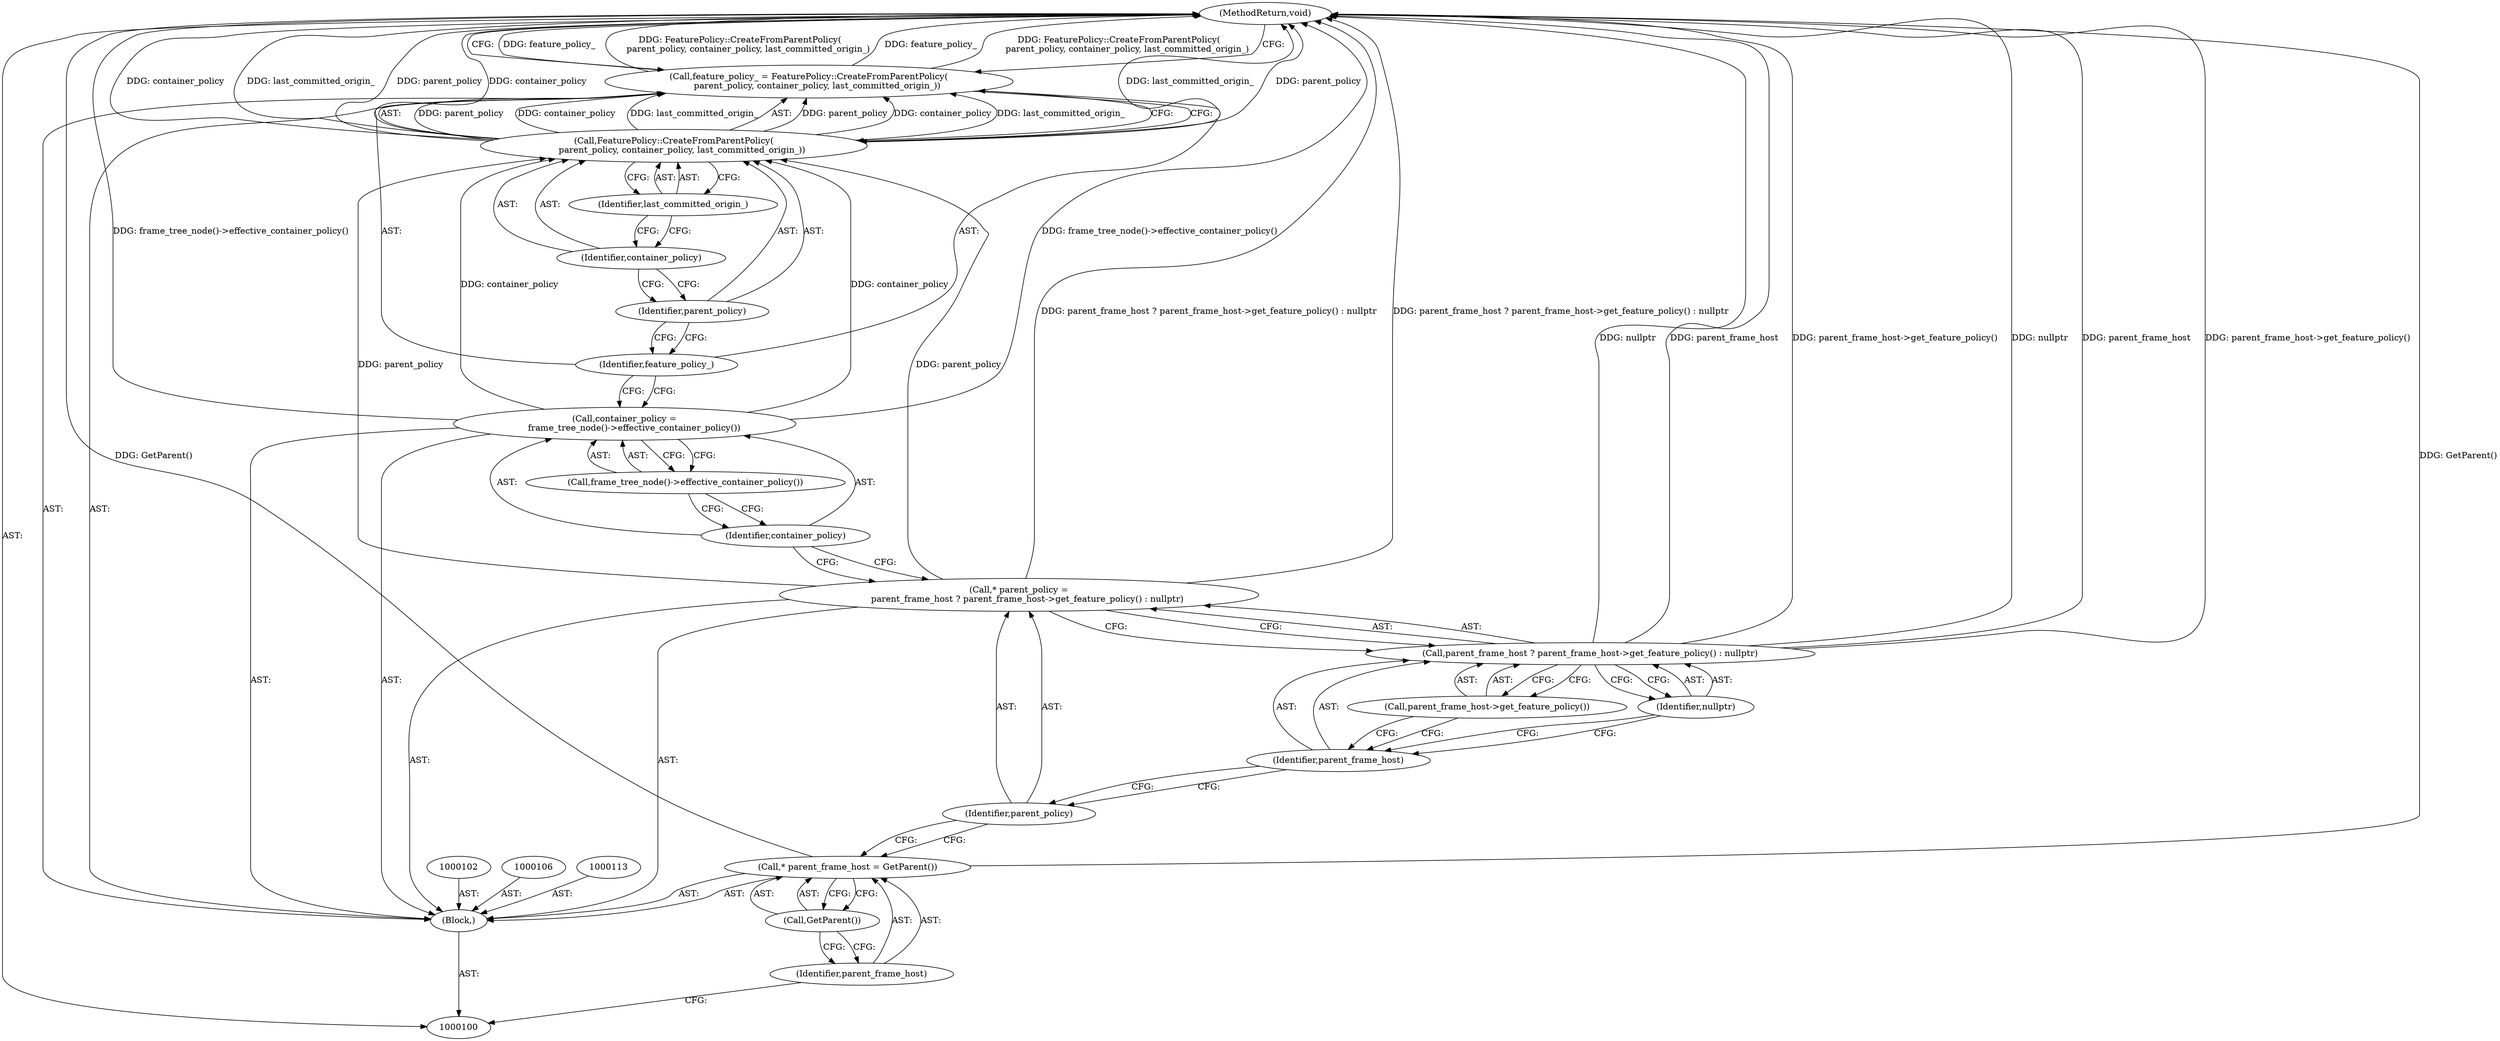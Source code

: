 digraph "1_Chrome_784f56a9c97a838448dd23f9bdc7c05fe8e639b3_0" {
"1000123" [label="(MethodReturn,void)"];
"1000101" [label="(Block,)"];
"1000103" [label="(Call,* parent_frame_host = GetParent())"];
"1000104" [label="(Identifier,parent_frame_host)"];
"1000105" [label="(Call,GetParent())"];
"1000107" [label="(Call,* parent_policy =\n      parent_frame_host ? parent_frame_host->get_feature_policy() : nullptr)"];
"1000108" [label="(Identifier,parent_policy)"];
"1000111" [label="(Call,parent_frame_host->get_feature_policy())"];
"1000109" [label="(Call,parent_frame_host ? parent_frame_host->get_feature_policy() : nullptr)"];
"1000110" [label="(Identifier,parent_frame_host)"];
"1000112" [label="(Identifier,nullptr)"];
"1000114" [label="(Call,container_policy =\n       frame_tree_node()->effective_container_policy())"];
"1000115" [label="(Identifier,container_policy)"];
"1000116" [label="(Call,frame_tree_node()->effective_container_policy())"];
"1000119" [label="(Call,FeaturePolicy::CreateFromParentPolicy(\n      parent_policy, container_policy, last_committed_origin_))"];
"1000117" [label="(Call,feature_policy_ = FeaturePolicy::CreateFromParentPolicy(\n      parent_policy, container_policy, last_committed_origin_))"];
"1000118" [label="(Identifier,feature_policy_)"];
"1000121" [label="(Identifier,container_policy)"];
"1000122" [label="(Identifier,last_committed_origin_)"];
"1000120" [label="(Identifier,parent_policy)"];
"1000123" -> "1000100"  [label="AST: "];
"1000123" -> "1000117"  [label="CFG: "];
"1000103" -> "1000123"  [label="DDG: GetParent()"];
"1000119" -> "1000123"  [label="DDG: container_policy"];
"1000119" -> "1000123"  [label="DDG: last_committed_origin_"];
"1000119" -> "1000123"  [label="DDG: parent_policy"];
"1000117" -> "1000123"  [label="DDG: feature_policy_"];
"1000117" -> "1000123"  [label="DDG: FeaturePolicy::CreateFromParentPolicy(\n      parent_policy, container_policy, last_committed_origin_)"];
"1000109" -> "1000123"  [label="DDG: nullptr"];
"1000109" -> "1000123"  [label="DDG: parent_frame_host"];
"1000109" -> "1000123"  [label="DDG: parent_frame_host->get_feature_policy()"];
"1000107" -> "1000123"  [label="DDG: parent_frame_host ? parent_frame_host->get_feature_policy() : nullptr"];
"1000114" -> "1000123"  [label="DDG: frame_tree_node()->effective_container_policy()"];
"1000101" -> "1000100"  [label="AST: "];
"1000102" -> "1000101"  [label="AST: "];
"1000103" -> "1000101"  [label="AST: "];
"1000106" -> "1000101"  [label="AST: "];
"1000107" -> "1000101"  [label="AST: "];
"1000113" -> "1000101"  [label="AST: "];
"1000114" -> "1000101"  [label="AST: "];
"1000117" -> "1000101"  [label="AST: "];
"1000103" -> "1000101"  [label="AST: "];
"1000103" -> "1000105"  [label="CFG: "];
"1000104" -> "1000103"  [label="AST: "];
"1000105" -> "1000103"  [label="AST: "];
"1000108" -> "1000103"  [label="CFG: "];
"1000103" -> "1000123"  [label="DDG: GetParent()"];
"1000104" -> "1000103"  [label="AST: "];
"1000104" -> "1000100"  [label="CFG: "];
"1000105" -> "1000104"  [label="CFG: "];
"1000105" -> "1000103"  [label="AST: "];
"1000105" -> "1000104"  [label="CFG: "];
"1000103" -> "1000105"  [label="CFG: "];
"1000107" -> "1000101"  [label="AST: "];
"1000107" -> "1000109"  [label="CFG: "];
"1000108" -> "1000107"  [label="AST: "];
"1000109" -> "1000107"  [label="AST: "];
"1000115" -> "1000107"  [label="CFG: "];
"1000107" -> "1000123"  [label="DDG: parent_frame_host ? parent_frame_host->get_feature_policy() : nullptr"];
"1000107" -> "1000119"  [label="DDG: parent_policy"];
"1000108" -> "1000107"  [label="AST: "];
"1000108" -> "1000103"  [label="CFG: "];
"1000110" -> "1000108"  [label="CFG: "];
"1000111" -> "1000109"  [label="AST: "];
"1000111" -> "1000110"  [label="CFG: "];
"1000109" -> "1000111"  [label="CFG: "];
"1000109" -> "1000107"  [label="AST: "];
"1000109" -> "1000111"  [label="CFG: "];
"1000109" -> "1000112"  [label="CFG: "];
"1000110" -> "1000109"  [label="AST: "];
"1000111" -> "1000109"  [label="AST: "];
"1000112" -> "1000109"  [label="AST: "];
"1000107" -> "1000109"  [label="CFG: "];
"1000109" -> "1000123"  [label="DDG: nullptr"];
"1000109" -> "1000123"  [label="DDG: parent_frame_host"];
"1000109" -> "1000123"  [label="DDG: parent_frame_host->get_feature_policy()"];
"1000110" -> "1000109"  [label="AST: "];
"1000110" -> "1000108"  [label="CFG: "];
"1000111" -> "1000110"  [label="CFG: "];
"1000112" -> "1000110"  [label="CFG: "];
"1000112" -> "1000109"  [label="AST: "];
"1000112" -> "1000110"  [label="CFG: "];
"1000109" -> "1000112"  [label="CFG: "];
"1000114" -> "1000101"  [label="AST: "];
"1000114" -> "1000116"  [label="CFG: "];
"1000115" -> "1000114"  [label="AST: "];
"1000116" -> "1000114"  [label="AST: "];
"1000118" -> "1000114"  [label="CFG: "];
"1000114" -> "1000123"  [label="DDG: frame_tree_node()->effective_container_policy()"];
"1000114" -> "1000119"  [label="DDG: container_policy"];
"1000115" -> "1000114"  [label="AST: "];
"1000115" -> "1000107"  [label="CFG: "];
"1000116" -> "1000115"  [label="CFG: "];
"1000116" -> "1000114"  [label="AST: "];
"1000116" -> "1000115"  [label="CFG: "];
"1000114" -> "1000116"  [label="CFG: "];
"1000119" -> "1000117"  [label="AST: "];
"1000119" -> "1000122"  [label="CFG: "];
"1000120" -> "1000119"  [label="AST: "];
"1000121" -> "1000119"  [label="AST: "];
"1000122" -> "1000119"  [label="AST: "];
"1000117" -> "1000119"  [label="CFG: "];
"1000119" -> "1000123"  [label="DDG: container_policy"];
"1000119" -> "1000123"  [label="DDG: last_committed_origin_"];
"1000119" -> "1000123"  [label="DDG: parent_policy"];
"1000119" -> "1000117"  [label="DDG: parent_policy"];
"1000119" -> "1000117"  [label="DDG: container_policy"];
"1000119" -> "1000117"  [label="DDG: last_committed_origin_"];
"1000107" -> "1000119"  [label="DDG: parent_policy"];
"1000114" -> "1000119"  [label="DDG: container_policy"];
"1000117" -> "1000101"  [label="AST: "];
"1000117" -> "1000119"  [label="CFG: "];
"1000118" -> "1000117"  [label="AST: "];
"1000119" -> "1000117"  [label="AST: "];
"1000123" -> "1000117"  [label="CFG: "];
"1000117" -> "1000123"  [label="DDG: feature_policy_"];
"1000117" -> "1000123"  [label="DDG: FeaturePolicy::CreateFromParentPolicy(\n      parent_policy, container_policy, last_committed_origin_)"];
"1000119" -> "1000117"  [label="DDG: parent_policy"];
"1000119" -> "1000117"  [label="DDG: container_policy"];
"1000119" -> "1000117"  [label="DDG: last_committed_origin_"];
"1000118" -> "1000117"  [label="AST: "];
"1000118" -> "1000114"  [label="CFG: "];
"1000120" -> "1000118"  [label="CFG: "];
"1000121" -> "1000119"  [label="AST: "];
"1000121" -> "1000120"  [label="CFG: "];
"1000122" -> "1000121"  [label="CFG: "];
"1000122" -> "1000119"  [label="AST: "];
"1000122" -> "1000121"  [label="CFG: "];
"1000119" -> "1000122"  [label="CFG: "];
"1000120" -> "1000119"  [label="AST: "];
"1000120" -> "1000118"  [label="CFG: "];
"1000121" -> "1000120"  [label="CFG: "];
}
